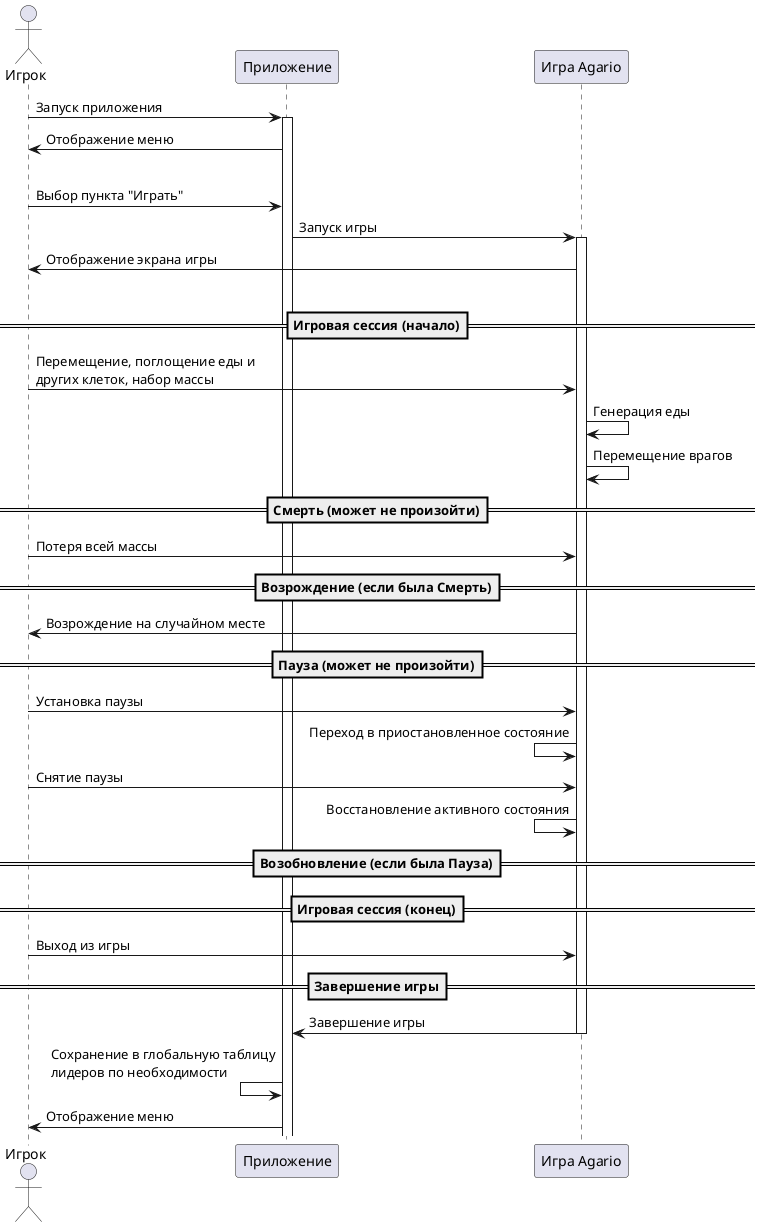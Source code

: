 @startuml Диаграмма последовательности для процесса игры
actor Игрок as player
participant "Приложение" as application
participant "Игра Agario" as game

player -> application: Запуск приложения
activate application
player <- application: Отображение меню
|||
player -> application: Выбор пункта "Играть"
application -> game: Запуск игры
activate game
player <- game: Отображение экрана игры
|||
==Игровая сессия (начало)==
player -> game: Перемещение, поглощение еды и\nдругих клеток, набор массы
game -> game: Генерация еды
game -> game: Перемещение врагов
==Смерть (может не произойти)==
player -> game: Потеря всей массы
==Возрождение (если была Смерть)==
player <- game: Возрождение на случайном месте
==Пауза (может не произойти)==
player -> game: Установка паузы
game <- game: Переход в приостановленное состояние
player -> game: Снятие паузы
game <- game: Восстановление активного состояния
==Возобновление (если была Пауза)==
==Игровая сессия (конец)==
player -> game: Выход из игры
==Завершение игры==
application <- game: Завершение игры
deactivate game
application <- application: Сохранение в глобальную таблицу\nлидеров по необходимости
player <- application : Отображение меню
@enduml